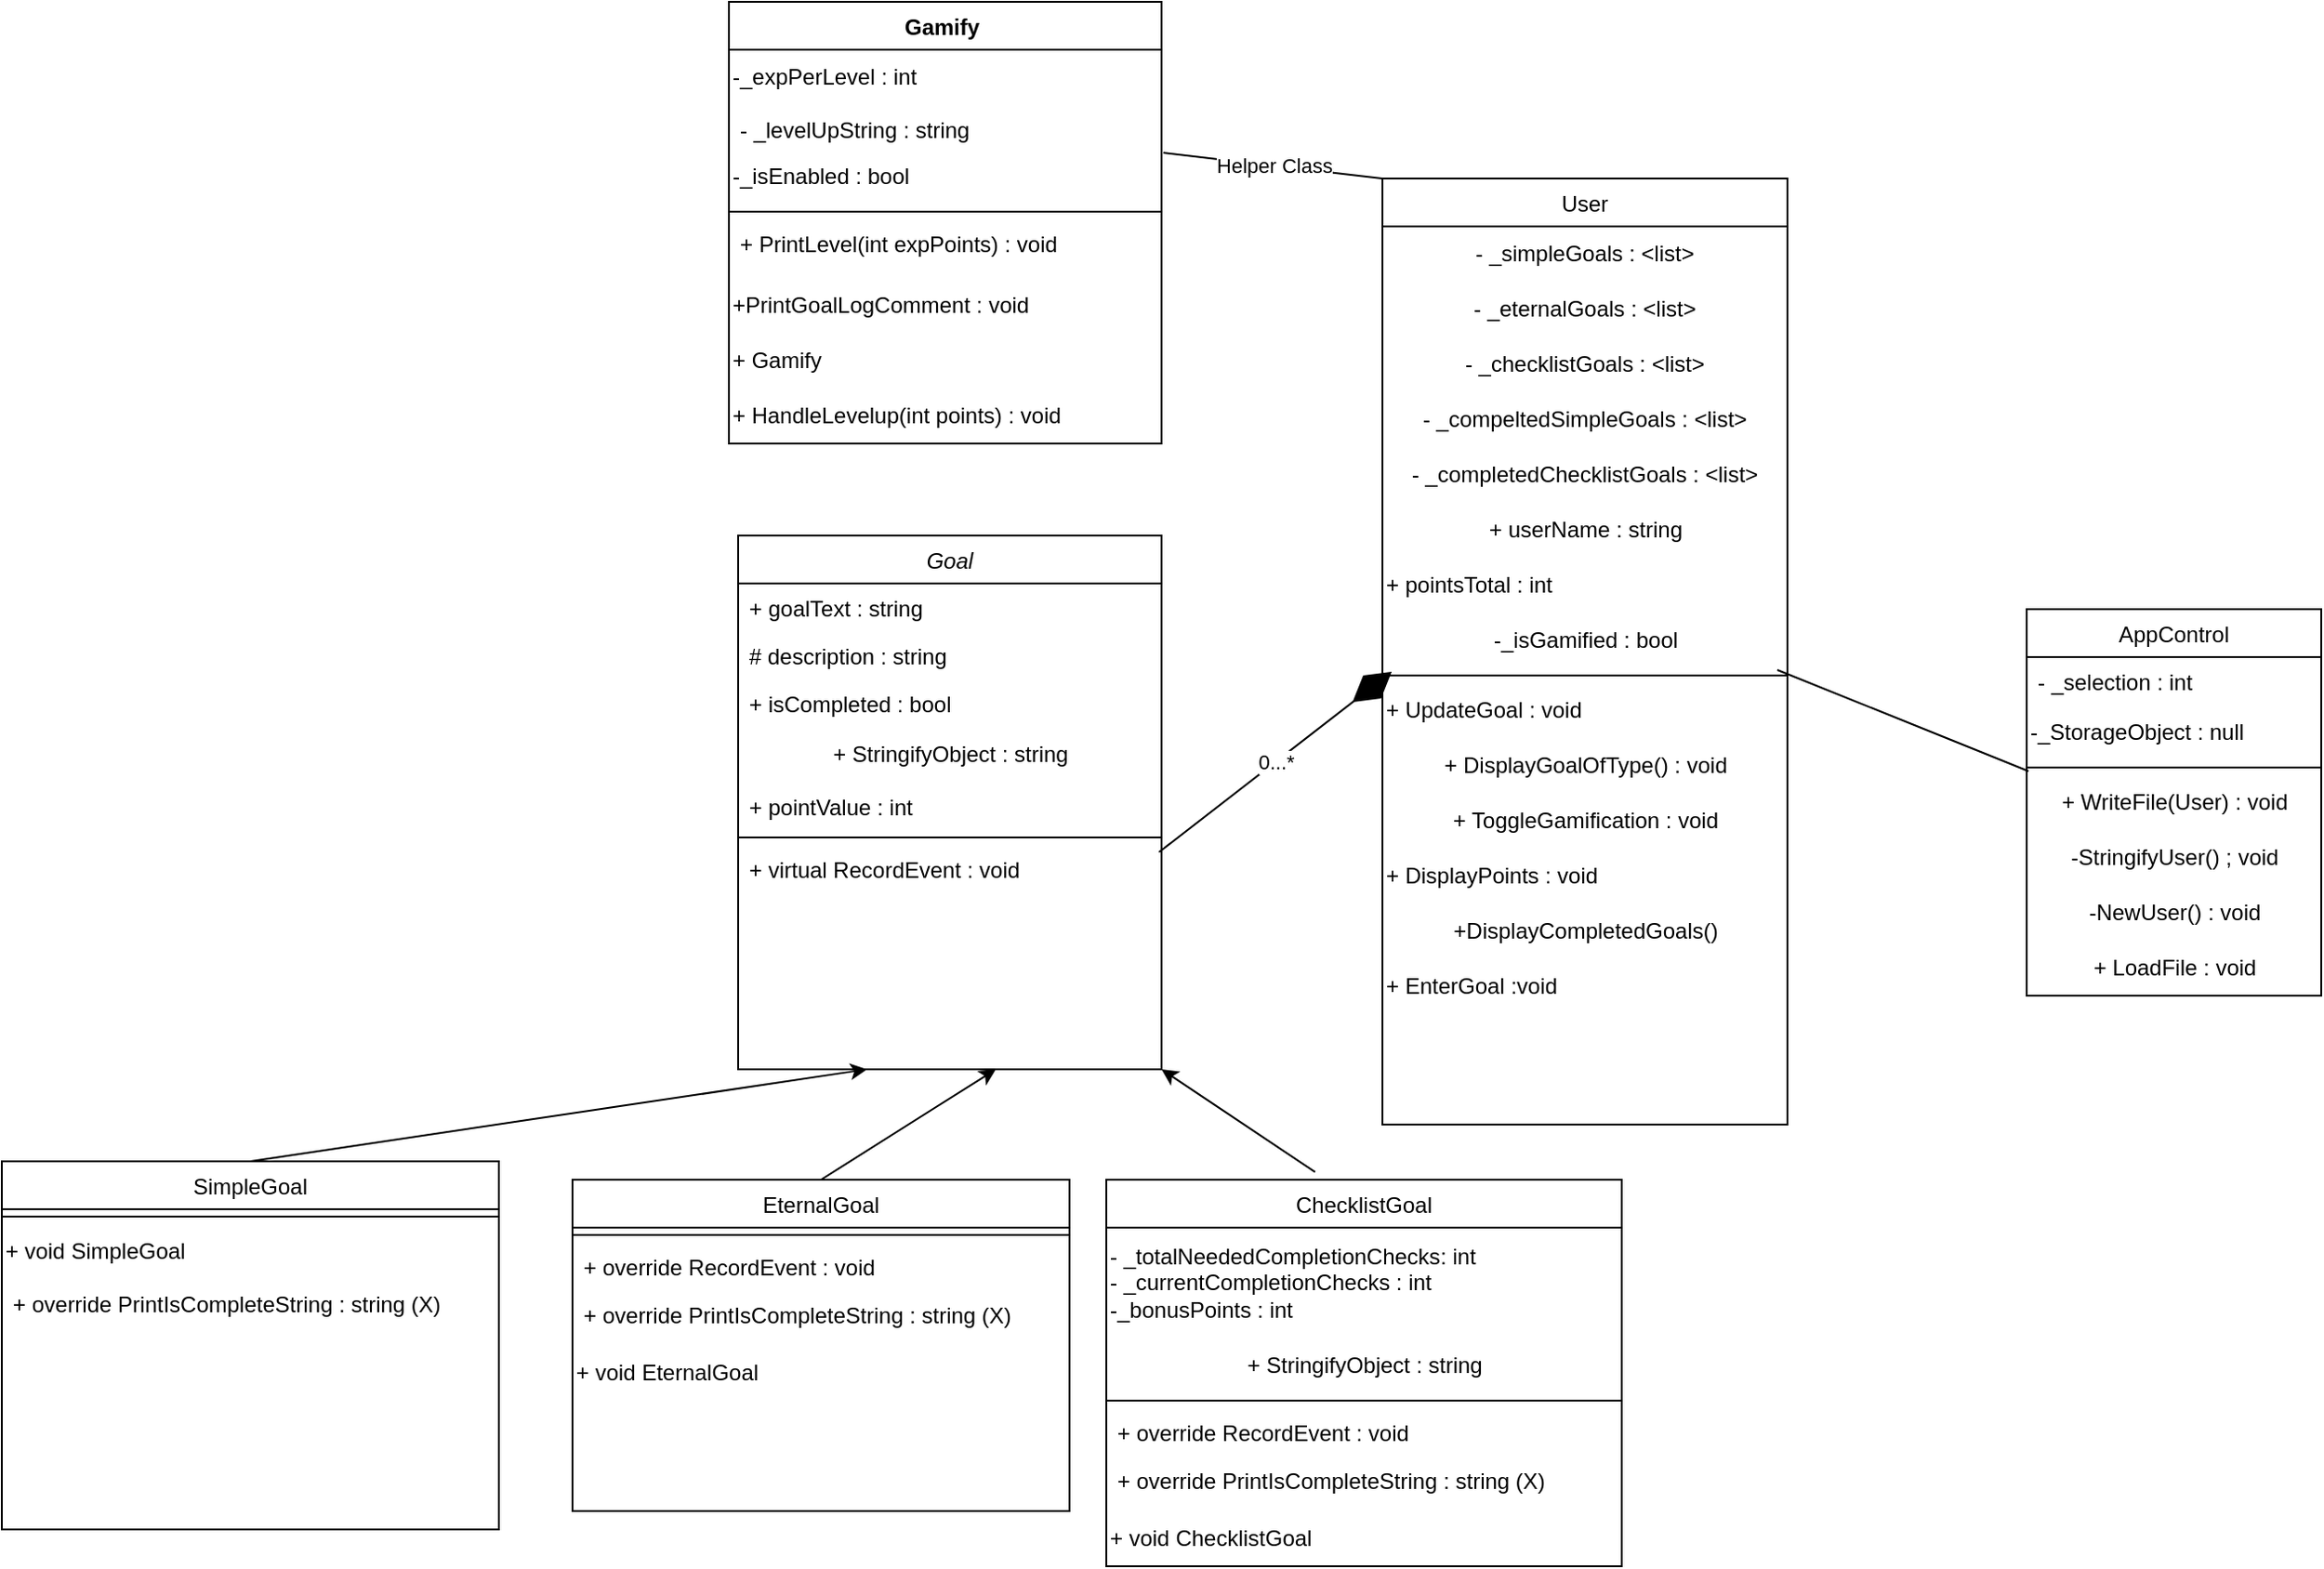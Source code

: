 <mxfile version="20.8.16" type="device"><diagram id="C5RBs43oDa-KdzZeNtuy" name="Page-1"><mxGraphModel dx="2215" dy="1790" grid="1" gridSize="10" guides="1" tooltips="1" connect="1" arrows="1" fold="1" page="1" pageScale="1" pageWidth="827" pageHeight="1169" math="0" shadow="0"><root><mxCell id="WIyWlLk6GJQsqaUBKTNV-0"/><mxCell id="WIyWlLk6GJQsqaUBKTNV-1" parent="WIyWlLk6GJQsqaUBKTNV-0"/><mxCell id="zkfFHV4jXpPFQw0GAbJ--0" value="Goal" style="swimlane;fontStyle=2;align=center;verticalAlign=top;childLayout=stackLayout;horizontal=1;startSize=26;horizontalStack=0;resizeParent=1;resizeLast=0;collapsible=1;marginBottom=0;rounded=0;shadow=0;strokeWidth=1;" parent="WIyWlLk6GJQsqaUBKTNV-1" vertex="1"><mxGeometry x="100" y="100" width="230" height="290" as="geometry"><mxRectangle x="220" y="120" width="160" height="26" as="alternateBounds"/></mxGeometry></mxCell><mxCell id="zkfFHV4jXpPFQw0GAbJ--1" value="+ goalText : string" style="text;align=left;verticalAlign=top;spacingLeft=4;spacingRight=4;overflow=hidden;rotatable=0;points=[[0,0.5],[1,0.5]];portConstraint=eastwest;" parent="zkfFHV4jXpPFQw0GAbJ--0" vertex="1"><mxGeometry y="26" width="230" height="26" as="geometry"/></mxCell><mxCell id="zkfFHV4jXpPFQw0GAbJ--2" value="# description : string" style="text;align=left;verticalAlign=top;spacingLeft=4;spacingRight=4;overflow=hidden;rotatable=0;points=[[0,0.5],[1,0.5]];portConstraint=eastwest;rounded=0;shadow=0;html=0;" parent="zkfFHV4jXpPFQw0GAbJ--0" vertex="1"><mxGeometry y="52" width="230" height="26" as="geometry"/></mxCell><mxCell id="zkfFHV4jXpPFQw0GAbJ--3" value="+ isCompleted : bool" style="text;align=left;verticalAlign=top;spacingLeft=4;spacingRight=4;overflow=hidden;rotatable=0;points=[[0,0.5],[1,0.5]];portConstraint=eastwest;rounded=0;shadow=0;html=0;" parent="zkfFHV4jXpPFQw0GAbJ--0" vertex="1"><mxGeometry y="78" width="230" height="26" as="geometry"/></mxCell><mxCell id="rXGiOLtF5UAOlTbNId0P-11" value="+ StringifyObject : string" style="text;html=1;align=center;verticalAlign=middle;resizable=0;points=[];autosize=1;strokeColor=none;fillColor=none;" vertex="1" parent="zkfFHV4jXpPFQw0GAbJ--0"><mxGeometry y="104" width="230" height="30" as="geometry"/></mxCell><mxCell id="_ifxShWQT4Q2dJpy1fx1-0" value="+ pointValue : int" style="text;align=left;verticalAlign=top;spacingLeft=4;spacingRight=4;overflow=hidden;rotatable=0;points=[[0,0.5],[1,0.5]];portConstraint=eastwest;rounded=0;shadow=0;html=0;" parent="zkfFHV4jXpPFQw0GAbJ--0" vertex="1"><mxGeometry y="134" width="230" height="26" as="geometry"/></mxCell><mxCell id="zkfFHV4jXpPFQw0GAbJ--4" value="" style="line;html=1;strokeWidth=1;align=left;verticalAlign=middle;spacingTop=-1;spacingLeft=3;spacingRight=3;rotatable=0;labelPosition=right;points=[];portConstraint=eastwest;" parent="zkfFHV4jXpPFQw0GAbJ--0" vertex="1"><mxGeometry y="160" width="230" height="8" as="geometry"/></mxCell><mxCell id="zkfFHV4jXpPFQw0GAbJ--5" value="+ virtual RecordEvent : void" style="text;align=left;verticalAlign=top;spacingLeft=4;spacingRight=4;overflow=hidden;rotatable=0;points=[[0,0.5],[1,0.5]];portConstraint=eastwest;" parent="zkfFHV4jXpPFQw0GAbJ--0" vertex="1"><mxGeometry y="168" width="230" height="26" as="geometry"/></mxCell><mxCell id="zkfFHV4jXpPFQw0GAbJ--6" value="SimpleGoal" style="swimlane;fontStyle=0;align=center;verticalAlign=top;childLayout=stackLayout;horizontal=1;startSize=26;horizontalStack=0;resizeParent=1;resizeLast=0;collapsible=1;marginBottom=0;rounded=0;shadow=0;strokeWidth=1;" parent="WIyWlLk6GJQsqaUBKTNV-1" vertex="1"><mxGeometry x="-300" y="440" width="270" height="200" as="geometry"><mxRectangle x="130" y="380" width="160" height="26" as="alternateBounds"/></mxGeometry></mxCell><mxCell id="zkfFHV4jXpPFQw0GAbJ--9" value="" style="line;html=1;strokeWidth=1;align=left;verticalAlign=middle;spacingTop=-1;spacingLeft=3;spacingRight=3;rotatable=0;labelPosition=right;points=[];portConstraint=eastwest;" parent="zkfFHV4jXpPFQw0GAbJ--6" vertex="1"><mxGeometry y="26" width="270" height="8" as="geometry"/></mxCell><mxCell id="cuyV9CwbUieI5pDrCBcZ-18" value="+ void SimpleGoal" style="text;html=1;align=left;verticalAlign=middle;resizable=0;points=[];autosize=1;strokeColor=none;fillColor=none;" parent="zkfFHV4jXpPFQw0GAbJ--6" vertex="1"><mxGeometry y="34" width="270" height="30" as="geometry"/></mxCell><mxCell id="rXGiOLtF5UAOlTbNId0P-4" value="+ override PrintIsCompleteString : string (X)" style="text;align=left;verticalAlign=top;spacingLeft=4;spacingRight=4;overflow=hidden;rotatable=0;points=[[0,0.5],[1,0.5]];portConstraint=eastwest;" vertex="1" parent="zkfFHV4jXpPFQw0GAbJ--6"><mxGeometry y="64" width="270" height="30" as="geometry"/></mxCell><mxCell id="zkfFHV4jXpPFQw0GAbJ--13" value="ChecklistGoal" style="swimlane;fontStyle=0;align=center;verticalAlign=top;childLayout=stackLayout;horizontal=1;startSize=26;horizontalStack=0;resizeParent=1;resizeLast=0;collapsible=1;marginBottom=0;rounded=0;shadow=0;strokeWidth=1;" parent="WIyWlLk6GJQsqaUBKTNV-1" vertex="1"><mxGeometry x="300" y="450" width="280" height="210" as="geometry"><mxRectangle x="340" y="380" width="170" height="26" as="alternateBounds"/></mxGeometry></mxCell><mxCell id="cuyV9CwbUieI5pDrCBcZ-4" value="-&amp;nbsp;_totalNeededCompletionChecks&lt;span style=&quot;background-color: initial;&quot;&gt;: int&lt;/span&gt;&lt;br&gt;- _currentCompletionChecks&amp;nbsp;: int&lt;br&gt;-_bonusPoints : int" style="text;html=1;align=left;verticalAlign=middle;resizable=0;points=[];autosize=1;strokeColor=none;fillColor=none;" parent="zkfFHV4jXpPFQw0GAbJ--13" vertex="1"><mxGeometry y="26" width="280" height="60" as="geometry"/></mxCell><mxCell id="rXGiOLtF5UAOlTbNId0P-12" value="+ StringifyObject : string" style="text;html=1;align=center;verticalAlign=middle;resizable=0;points=[];autosize=1;strokeColor=none;fillColor=none;" vertex="1" parent="zkfFHV4jXpPFQw0GAbJ--13"><mxGeometry y="86" width="280" height="30" as="geometry"/></mxCell><mxCell id="cuyV9CwbUieI5pDrCBcZ-15" value="" style="line;strokeWidth=1;fillColor=none;align=left;verticalAlign=middle;spacingTop=-1;spacingLeft=3;spacingRight=3;rotatable=0;labelPosition=right;points=[];portConstraint=eastwest;strokeColor=inherit;" parent="zkfFHV4jXpPFQw0GAbJ--13" vertex="1"><mxGeometry y="116" width="280" height="8" as="geometry"/></mxCell><mxCell id="cuyV9CwbUieI5pDrCBcZ-13" value="+ override RecordEvent : void" style="text;align=left;verticalAlign=top;spacingLeft=4;spacingRight=4;overflow=hidden;rotatable=0;points=[[0,0.5],[1,0.5]];portConstraint=eastwest;" parent="zkfFHV4jXpPFQw0GAbJ--13" vertex="1"><mxGeometry y="124" width="280" height="26" as="geometry"/></mxCell><mxCell id="cuyV9CwbUieI5pDrCBcZ-14" value="+ override PrintIsCompleteString : string (X)" style="text;align=left;verticalAlign=top;spacingLeft=4;spacingRight=4;overflow=hidden;rotatable=0;points=[[0,0.5],[1,0.5]];portConstraint=eastwest;" parent="zkfFHV4jXpPFQw0GAbJ--13" vertex="1"><mxGeometry y="150" width="280" height="30" as="geometry"/></mxCell><mxCell id="cuyV9CwbUieI5pDrCBcZ-17" value="+ void ChecklistGoal" style="text;html=1;align=left;verticalAlign=middle;resizable=0;points=[];autosize=1;strokeColor=none;fillColor=none;" parent="zkfFHV4jXpPFQw0GAbJ--13" vertex="1"><mxGeometry y="180" width="280" height="30" as="geometry"/></mxCell><mxCell id="_ifxShWQT4Q2dJpy1fx1-2" value="User" style="swimlane;fontStyle=0;align=center;verticalAlign=top;childLayout=stackLayout;horizontal=1;startSize=26;horizontalStack=0;resizeParent=1;resizeLast=0;collapsible=1;marginBottom=0;rounded=0;shadow=0;strokeWidth=1;" parent="WIyWlLk6GJQsqaUBKTNV-1" vertex="1"><mxGeometry x="450" y="-94" width="220" height="514" as="geometry"><mxRectangle x="220" y="120" width="160" height="26" as="alternateBounds"/></mxGeometry></mxCell><mxCell id="_ifxShWQT4Q2dJpy1fx1-31" value="- _simpleGoals : &amp;lt;list&amp;gt;" style="text;html=1;strokeColor=none;fillColor=none;align=center;verticalAlign=middle;whiteSpace=wrap;rounded=0;movable=1;resizable=1;rotatable=1;deletable=1;editable=1;connectable=1;" parent="_ifxShWQT4Q2dJpy1fx1-2" vertex="1"><mxGeometry y="26" width="220" height="30" as="geometry"/></mxCell><mxCell id="_ifxShWQT4Q2dJpy1fx1-34" value="- _eternalGoals : &amp;lt;list&amp;gt;" style="text;html=1;strokeColor=none;fillColor=none;align=center;verticalAlign=middle;whiteSpace=wrap;rounded=0;movable=1;resizable=1;rotatable=1;deletable=1;editable=1;connectable=1;" parent="_ifxShWQT4Q2dJpy1fx1-2" vertex="1"><mxGeometry y="56" width="220" height="30" as="geometry"/></mxCell><mxCell id="_ifxShWQT4Q2dJpy1fx1-35" value="- _checklistGoals : &amp;lt;list&amp;gt;" style="text;html=1;strokeColor=none;fillColor=none;align=center;verticalAlign=middle;whiteSpace=wrap;rounded=0;movable=1;resizable=1;rotatable=1;deletable=1;editable=1;connectable=1;" parent="_ifxShWQT4Q2dJpy1fx1-2" vertex="1"><mxGeometry y="86" width="220" height="30" as="geometry"/></mxCell><mxCell id="rXGiOLtF5UAOlTbNId0P-7" value="- _compeltedSimpleGoals : &amp;lt;list&amp;gt;" style="text;html=1;strokeColor=none;fillColor=none;align=center;verticalAlign=middle;whiteSpace=wrap;rounded=0;movable=1;resizable=1;rotatable=1;deletable=1;editable=1;connectable=1;" vertex="1" parent="_ifxShWQT4Q2dJpy1fx1-2"><mxGeometry y="116" width="220" height="30" as="geometry"/></mxCell><mxCell id="rXGiOLtF5UAOlTbNId0P-9" value="- _completedChecklistGoals : &amp;lt;list&amp;gt;" style="text;html=1;strokeColor=none;fillColor=none;align=center;verticalAlign=middle;whiteSpace=wrap;rounded=0;movable=1;resizable=1;rotatable=1;deletable=1;editable=1;connectable=1;" vertex="1" parent="_ifxShWQT4Q2dJpy1fx1-2"><mxGeometry y="146" width="220" height="30" as="geometry"/></mxCell><mxCell id="rXGiOLtF5UAOlTbNId0P-2" value="+ userName : string" style="text;html=1;align=center;verticalAlign=middle;resizable=0;points=[];autosize=1;strokeColor=none;fillColor=none;" vertex="1" parent="_ifxShWQT4Q2dJpy1fx1-2"><mxGeometry y="176" width="220" height="30" as="geometry"/></mxCell><mxCell id="_ifxShWQT4Q2dJpy1fx1-36" value="+ pointsTotal : int" style="text;html=1;strokeColor=none;fillColor=none;align=left;verticalAlign=middle;whiteSpace=wrap;rounded=0;movable=1;resizable=1;rotatable=1;deletable=1;editable=1;connectable=1;" parent="_ifxShWQT4Q2dJpy1fx1-2" vertex="1"><mxGeometry y="206" width="220" height="30" as="geometry"/></mxCell><mxCell id="rXGiOLtF5UAOlTbNId0P-0" value="-_isGamified : bool" style="text;html=1;align=center;verticalAlign=middle;resizable=0;points=[];autosize=1;strokeColor=none;fillColor=none;" vertex="1" parent="_ifxShWQT4Q2dJpy1fx1-2"><mxGeometry y="236" width="220" height="30" as="geometry"/></mxCell><mxCell id="_ifxShWQT4Q2dJpy1fx1-8" value="" style="line;html=1;strokeWidth=1;align=left;verticalAlign=middle;spacingTop=-1;spacingLeft=3;spacingRight=3;rotatable=0;labelPosition=right;points=[];portConstraint=eastwest;" parent="_ifxShWQT4Q2dJpy1fx1-2" vertex="1"><mxGeometry y="266" width="220" height="8" as="geometry"/></mxCell><mxCell id="_ifxShWQT4Q2dJpy1fx1-39" value="+ UpdateGoal : void" style="text;html=1;strokeColor=none;fillColor=none;align=left;verticalAlign=middle;whiteSpace=wrap;rounded=0;" parent="_ifxShWQT4Q2dJpy1fx1-2" vertex="1"><mxGeometry y="274" width="220" height="30" as="geometry"/></mxCell><mxCell id="cuyV9CwbUieI5pDrCBcZ-7" value="+ DisplayGoalOfType() : void" style="text;html=1;align=center;verticalAlign=middle;resizable=0;points=[];autosize=1;strokeColor=none;fillColor=none;" parent="_ifxShWQT4Q2dJpy1fx1-2" vertex="1"><mxGeometry y="304" width="220" height="30" as="geometry"/></mxCell><mxCell id="rXGiOLtF5UAOlTbNId0P-10" value="+ ToggleGamification : void" style="text;html=1;align=center;verticalAlign=middle;resizable=0;points=[];autosize=1;strokeColor=none;fillColor=none;" vertex="1" parent="_ifxShWQT4Q2dJpy1fx1-2"><mxGeometry y="334" width="220" height="30" as="geometry"/></mxCell><mxCell id="cuyV9CwbUieI5pDrCBcZ-6" value="+ DisplayPoints : void" style="text;html=1;align=left;verticalAlign=middle;resizable=0;points=[];autosize=1;strokeColor=none;fillColor=none;" parent="_ifxShWQT4Q2dJpy1fx1-2" vertex="1"><mxGeometry y="364" width="220" height="30" as="geometry"/></mxCell><mxCell id="rXGiOLtF5UAOlTbNId0P-6" value="+DisplayCompletedGoals()" style="text;html=1;align=center;verticalAlign=middle;resizable=0;points=[];autosize=1;strokeColor=none;fillColor=none;" vertex="1" parent="_ifxShWQT4Q2dJpy1fx1-2"><mxGeometry y="394" width="220" height="30" as="geometry"/></mxCell><mxCell id="_ifxShWQT4Q2dJpy1fx1-38" value="+ EnterGoal :void" style="text;html=1;strokeColor=none;fillColor=none;align=left;verticalAlign=middle;whiteSpace=wrap;rounded=0;" parent="_ifxShWQT4Q2dJpy1fx1-2" vertex="1"><mxGeometry y="424" width="220" height="30" as="geometry"/></mxCell><mxCell id="_ifxShWQT4Q2dJpy1fx1-13" value="AppControl" style="swimlane;fontStyle=0;align=center;verticalAlign=top;childLayout=stackLayout;horizontal=1;startSize=26;horizontalStack=0;resizeParent=1;resizeLast=0;collapsible=1;marginBottom=0;rounded=0;shadow=0;strokeWidth=1;" parent="WIyWlLk6GJQsqaUBKTNV-1" vertex="1"><mxGeometry x="800" y="140" width="160" height="210" as="geometry"><mxRectangle x="220" y="120" width="160" height="26" as="alternateBounds"/></mxGeometry></mxCell><mxCell id="_ifxShWQT4Q2dJpy1fx1-14" value="- _selection : int" style="text;align=left;verticalAlign=top;spacingLeft=4;spacingRight=4;overflow=hidden;rotatable=0;points=[[0,0.5],[1,0.5]];portConstraint=eastwest;" parent="_ifxShWQT4Q2dJpy1fx1-13" vertex="1"><mxGeometry y="26" width="160" height="26" as="geometry"/></mxCell><mxCell id="cuyV9CwbUieI5pDrCBcZ-32" value="-_StorageObject : null" style="text;html=1;align=left;verticalAlign=middle;resizable=0;points=[];autosize=1;strokeColor=none;fillColor=none;" parent="_ifxShWQT4Q2dJpy1fx1-13" vertex="1"><mxGeometry y="52" width="160" height="30" as="geometry"/></mxCell><mxCell id="_ifxShWQT4Q2dJpy1fx1-33" value="" style="line;strokeWidth=1;fillColor=none;align=left;verticalAlign=middle;spacingTop=-1;spacingLeft=3;spacingRight=3;rotatable=0;labelPosition=right;points=[];portConstraint=eastwest;strokeColor=inherit;" parent="_ifxShWQT4Q2dJpy1fx1-13" vertex="1"><mxGeometry y="82" width="160" height="8" as="geometry"/></mxCell><mxCell id="_ifxShWQT4Q2dJpy1fx1-10" value="+ WriteFile(User) : void" style="text;html=1;align=center;verticalAlign=middle;resizable=0;points=[];autosize=1;strokeColor=none;fillColor=none;" parent="_ifxShWQT4Q2dJpy1fx1-13" vertex="1"><mxGeometry y="90" width="160" height="30" as="geometry"/></mxCell><mxCell id="cuyV9CwbUieI5pDrCBcZ-31" value="-StringifyUser() ; void" style="text;html=1;align=center;verticalAlign=middle;resizable=0;points=[];autosize=1;strokeColor=none;fillColor=none;" parent="_ifxShWQT4Q2dJpy1fx1-13" vertex="1"><mxGeometry y="120" width="160" height="30" as="geometry"/></mxCell><mxCell id="rXGiOLtF5UAOlTbNId0P-3" value="-NewUser() : void" style="text;html=1;align=center;verticalAlign=middle;resizable=0;points=[];autosize=1;strokeColor=none;fillColor=none;" vertex="1" parent="_ifxShWQT4Q2dJpy1fx1-13"><mxGeometry y="150" width="160" height="30" as="geometry"/></mxCell><mxCell id="_ifxShWQT4Q2dJpy1fx1-11" value="+ LoadFile : void" style="text;html=1;align=center;verticalAlign=middle;resizable=0;points=[];autosize=1;strokeColor=none;fillColor=none;" parent="_ifxShWQT4Q2dJpy1fx1-13" vertex="1"><mxGeometry y="180" width="160" height="30" as="geometry"/></mxCell><mxCell id="_ifxShWQT4Q2dJpy1fx1-23" value="EternalGoal" style="swimlane;fontStyle=0;align=center;verticalAlign=top;childLayout=stackLayout;horizontal=1;startSize=26;horizontalStack=0;resizeParent=1;resizeLast=0;collapsible=1;marginBottom=0;rounded=0;shadow=0;strokeWidth=1;" parent="WIyWlLk6GJQsqaUBKTNV-1" vertex="1"><mxGeometry x="10" y="450" width="270" height="180" as="geometry"><mxRectangle x="130" y="380" width="160" height="26" as="alternateBounds"/></mxGeometry></mxCell><mxCell id="_ifxShWQT4Q2dJpy1fx1-26" value="" style="line;html=1;strokeWidth=1;align=left;verticalAlign=middle;spacingTop=-1;spacingLeft=3;spacingRight=3;rotatable=0;labelPosition=right;points=[];portConstraint=eastwest;" parent="_ifxShWQT4Q2dJpy1fx1-23" vertex="1"><mxGeometry y="26" width="270" height="8" as="geometry"/></mxCell><mxCell id="cuyV9CwbUieI5pDrCBcZ-9" value="+ override RecordEvent : void" style="text;align=left;verticalAlign=top;spacingLeft=4;spacingRight=4;overflow=hidden;rotatable=0;points=[[0,0.5],[1,0.5]];portConstraint=eastwest;" parent="_ifxShWQT4Q2dJpy1fx1-23" vertex="1"><mxGeometry y="34" width="270" height="26" as="geometry"/></mxCell><mxCell id="cuyV9CwbUieI5pDrCBcZ-10" value="+ override PrintIsCompleteString : string (X)" style="text;align=left;verticalAlign=top;spacingLeft=4;spacingRight=4;overflow=hidden;rotatable=0;points=[[0,0.5],[1,0.5]];portConstraint=eastwest;" parent="_ifxShWQT4Q2dJpy1fx1-23" vertex="1"><mxGeometry y="60" width="270" height="30" as="geometry"/></mxCell><mxCell id="cuyV9CwbUieI5pDrCBcZ-16" value="+ void EternalGoal" style="text;html=1;align=left;verticalAlign=middle;resizable=0;points=[];autosize=1;strokeColor=none;fillColor=none;" parent="_ifxShWQT4Q2dJpy1fx1-23" vertex="1"><mxGeometry y="90" width="270" height="30" as="geometry"/></mxCell><mxCell id="_ifxShWQT4Q2dJpy1fx1-40" value="" style="endArrow=classic;html=1;rounded=0;exitX=0.5;exitY=0;exitDx=0;exitDy=0;" parent="WIyWlLk6GJQsqaUBKTNV-1" source="zkfFHV4jXpPFQw0GAbJ--6" edge="1"><mxGeometry width="50" height="50" relative="1" as="geometry"><mxPoint x="120" y="440" as="sourcePoint"/><mxPoint x="170" y="390" as="targetPoint"/></mxGeometry></mxCell><mxCell id="_ifxShWQT4Q2dJpy1fx1-41" value="" style="endArrow=classic;html=1;rounded=0;exitX=0.5;exitY=0;exitDx=0;exitDy=0;" parent="WIyWlLk6GJQsqaUBKTNV-1" source="_ifxShWQT4Q2dJpy1fx1-23" edge="1"><mxGeometry width="50" height="50" relative="1" as="geometry"><mxPoint x="190" y="440.0" as="sourcePoint"/><mxPoint x="240" y="390.0" as="targetPoint"/></mxGeometry></mxCell><mxCell id="_ifxShWQT4Q2dJpy1fx1-42" value="" style="endArrow=classic;html=1;rounded=0;exitX=0.405;exitY=-0.02;exitDx=0;exitDy=0;exitPerimeter=0;" parent="WIyWlLk6GJQsqaUBKTNV-1" source="zkfFHV4jXpPFQw0GAbJ--13" edge="1"><mxGeometry width="50" height="50" relative="1" as="geometry"><mxPoint x="330" y="440.0" as="sourcePoint"/><mxPoint x="330" y="390.0" as="targetPoint"/></mxGeometry></mxCell><mxCell id="cuyV9CwbUieI5pDrCBcZ-2" value="" style="endArrow=none;html=1;rounded=0;entryX=0.006;entryY=-0.067;entryDx=0;entryDy=0;entryPerimeter=0;exitX=0.975;exitY=0.125;exitDx=0;exitDy=0;exitPerimeter=0;" parent="WIyWlLk6GJQsqaUBKTNV-1" source="_ifxShWQT4Q2dJpy1fx1-8" target="_ifxShWQT4Q2dJpy1fx1-10" edge="1"><mxGeometry width="50" height="50" relative="1" as="geometry"><mxPoint x="550" y="250" as="sourcePoint"/><mxPoint x="600" y="200" as="targetPoint"/></mxGeometry></mxCell><mxCell id="cuyV9CwbUieI5pDrCBcZ-1" value="0...*" style="endArrow=diamondThin;endFill=1;endSize=24;html=1;rounded=0;entryX=0.023;entryY=0.25;entryDx=0;entryDy=0;exitX=0.994;exitY=0.154;exitDx=0;exitDy=0;exitPerimeter=0;entryPerimeter=0;" parent="WIyWlLk6GJQsqaUBKTNV-1" source="zkfFHV4jXpPFQw0GAbJ--5" target="_ifxShWQT4Q2dJpy1fx1-8" edge="1"><mxGeometry width="160" relative="1" as="geometry"><mxPoint x="370" y="221" as="sourcePoint"/><mxPoint x="530" y="220.5" as="targetPoint"/></mxGeometry></mxCell><mxCell id="cuyV9CwbUieI5pDrCBcZ-19" value="Gamify " style="swimlane;fontStyle=1;align=center;verticalAlign=top;childLayout=stackLayout;horizontal=1;startSize=26;horizontalStack=0;resizeParent=1;resizeParentMax=0;resizeLast=0;collapsible=1;marginBottom=0;" parent="WIyWlLk6GJQsqaUBKTNV-1" vertex="1"><mxGeometry x="95" y="-190" width="235" height="240" as="geometry"/></mxCell><mxCell id="cuyV9CwbUieI5pDrCBcZ-23" value="-_expPerLevel : int" style="text;html=1;align=left;verticalAlign=middle;resizable=0;points=[];autosize=1;strokeColor=none;fillColor=none;" parent="cuyV9CwbUieI5pDrCBcZ-19" vertex="1"><mxGeometry y="26" width="235" height="30" as="geometry"/></mxCell><mxCell id="cuyV9CwbUieI5pDrCBcZ-20" value="- _levelUpString : string" style="text;strokeColor=none;fillColor=none;align=left;verticalAlign=top;spacingLeft=4;spacingRight=4;overflow=hidden;rotatable=0;points=[[0,0.5],[1,0.5]];portConstraint=eastwest;" parent="cuyV9CwbUieI5pDrCBcZ-19" vertex="1"><mxGeometry y="56" width="235" height="24" as="geometry"/></mxCell><mxCell id="cuyV9CwbUieI5pDrCBcZ-28" value="-_isEnabled : bool" style="text;html=1;align=left;verticalAlign=middle;resizable=0;points=[];autosize=1;strokeColor=none;fillColor=none;" parent="cuyV9CwbUieI5pDrCBcZ-19" vertex="1"><mxGeometry y="80" width="235" height="30" as="geometry"/></mxCell><mxCell id="cuyV9CwbUieI5pDrCBcZ-21" value="" style="line;strokeWidth=1;fillColor=none;align=left;verticalAlign=middle;spacingTop=-1;spacingLeft=3;spacingRight=3;rotatable=0;labelPosition=right;points=[];portConstraint=eastwest;strokeColor=inherit;" parent="cuyV9CwbUieI5pDrCBcZ-19" vertex="1"><mxGeometry y="110" width="235" height="8" as="geometry"/></mxCell><mxCell id="cuyV9CwbUieI5pDrCBcZ-22" value="+ PrintLevel(int expPoints) : void" style="text;strokeColor=none;fillColor=none;align=left;verticalAlign=top;spacingLeft=4;spacingRight=4;overflow=hidden;rotatable=0;points=[[0,0.5],[1,0.5]];portConstraint=eastwest;" parent="cuyV9CwbUieI5pDrCBcZ-19" vertex="1"><mxGeometry y="118" width="235" height="32" as="geometry"/></mxCell><mxCell id="cuyV9CwbUieI5pDrCBcZ-26" value="+PrintGoalLogComment : void" style="text;html=1;align=left;verticalAlign=middle;resizable=0;points=[];autosize=1;strokeColor=none;fillColor=none;" parent="cuyV9CwbUieI5pDrCBcZ-19" vertex="1"><mxGeometry y="150" width="235" height="30" as="geometry"/></mxCell><mxCell id="rXGiOLtF5UAOlTbNId0P-1" value="+ Gamify" style="text;html=1;align=left;verticalAlign=middle;resizable=0;points=[];autosize=1;strokeColor=none;fillColor=none;" vertex="1" parent="cuyV9CwbUieI5pDrCBcZ-19"><mxGeometry y="180" width="235" height="30" as="geometry"/></mxCell><mxCell id="cuyV9CwbUieI5pDrCBcZ-24" value="+ HandleLevelup(int points) : void" style="text;html=1;align=left;verticalAlign=middle;resizable=0;points=[];autosize=1;strokeColor=none;fillColor=none;" parent="cuyV9CwbUieI5pDrCBcZ-19" vertex="1"><mxGeometry y="210" width="235" height="30" as="geometry"/></mxCell><mxCell id="cuyV9CwbUieI5pDrCBcZ-27" value="Helper Class" style="endArrow=none;html=1;rounded=0;exitX=1.004;exitY=1.083;exitDx=0;exitDy=0;exitPerimeter=0;entryX=0;entryY=0;entryDx=0;entryDy=0;" parent="WIyWlLk6GJQsqaUBKTNV-1" source="cuyV9CwbUieI5pDrCBcZ-20" target="_ifxShWQT4Q2dJpy1fx1-2" edge="1"><mxGeometry width="50" height="50" relative="1" as="geometry"><mxPoint x="-35" y="220" as="sourcePoint"/><mxPoint x="15" y="170" as="targetPoint"/></mxGeometry></mxCell></root></mxGraphModel></diagram></mxfile>